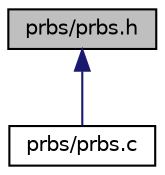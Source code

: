 digraph "prbs/prbs.h"
{
 // INTERACTIVE_SVG=YES
 // LATEX_PDF_SIZE
  bgcolor="transparent";
  edge [fontname="Helvetica",fontsize="10",labelfontname="Helvetica",labelfontsize="10"];
  node [fontname="Helvetica",fontsize="10",shape=record];
  Node1 [label="prbs/prbs.h",height=0.2,width=0.4,color="black", fillcolor="grey75", style="filled", fontcolor="black",tooltip="Interface and usage of prbs generators."];
  Node1 -> Node2 [dir="back",color="midnightblue",fontsize="10",style="solid",fontname="Helvetica"];
  Node2 [label="prbs/prbs.c",height=0.2,width=0.4,color="black",URL="$prbs_8c.html",tooltip="PRBS library descriptor."];
}
